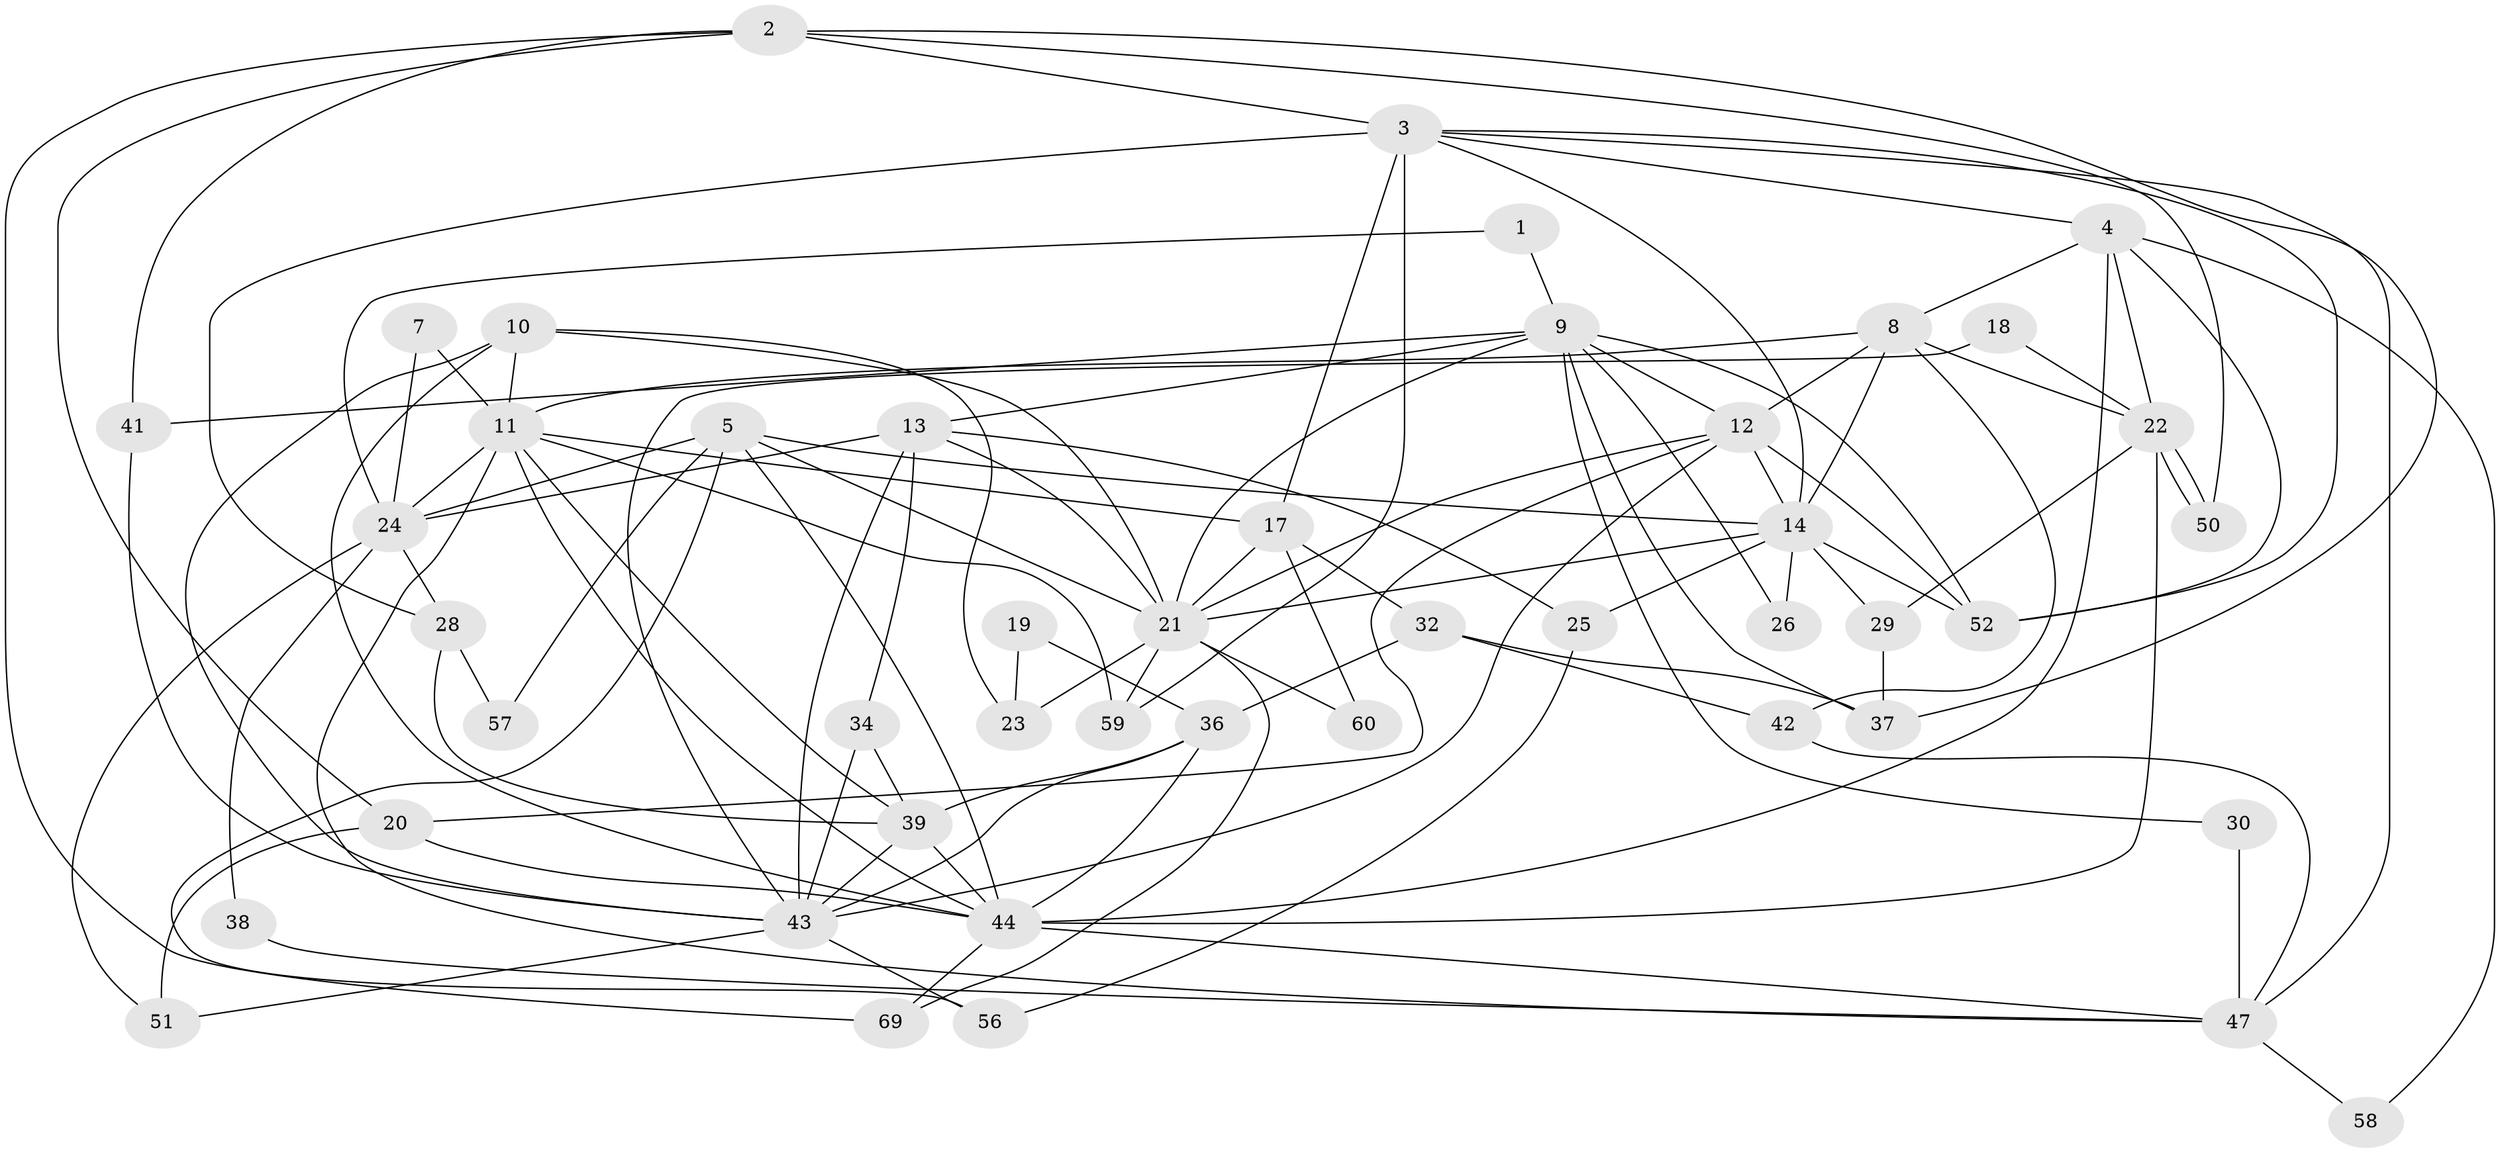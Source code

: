 // Generated by graph-tools (version 1.1) at 2025/52/02/27/25 19:52:05]
// undirected, 46 vertices, 110 edges
graph export_dot {
graph [start="1"]
  node [color=gray90,style=filled];
  1;
  2 [super="+6"];
  3 [super="+46"];
  4;
  5 [super="+65"];
  7;
  8 [super="+16"];
  9 [super="+31"];
  10 [super="+61"];
  11 [super="+15"];
  12 [super="+55"];
  13 [super="+64"];
  14 [super="+40"];
  17 [super="+33"];
  18;
  19;
  20 [super="+45"];
  21 [super="+53"];
  22 [super="+27"];
  23;
  24 [super="+35"];
  25;
  26;
  28;
  29;
  30;
  32;
  34 [super="+49"];
  36 [super="+63"];
  37;
  38;
  39 [super="+48"];
  41;
  42;
  43 [super="+68"];
  44 [super="+67"];
  47 [super="+66"];
  50;
  51;
  52 [super="+54"];
  56 [super="+62"];
  57;
  58;
  59;
  60;
  69;
  1 -- 24;
  1 -- 9;
  2 -- 20;
  2 -- 41;
  2 -- 3;
  2 -- 50;
  2 -- 37;
  2 -- 69;
  3 -- 59;
  3 -- 4;
  3 -- 17;
  3 -- 28 [weight=2];
  3 -- 52;
  3 -- 47;
  3 -- 14;
  4 -- 8;
  4 -- 58;
  4 -- 22;
  4 -- 44;
  4 -- 52;
  5 -- 24;
  5 -- 14;
  5 -- 57;
  5 -- 21;
  5 -- 44;
  5 -- 56;
  7 -- 24;
  7 -- 11;
  8 -- 22;
  8 -- 11;
  8 -- 14;
  8 -- 42;
  8 -- 12 [weight=2];
  9 -- 12;
  9 -- 21;
  9 -- 52;
  9 -- 37;
  9 -- 26;
  9 -- 13;
  9 -- 30;
  9 -- 41;
  10 -- 21;
  10 -- 23;
  10 -- 11;
  10 -- 44;
  10 -- 43;
  11 -- 17;
  11 -- 39;
  11 -- 59;
  11 -- 47;
  11 -- 44;
  11 -- 24;
  12 -- 21;
  12 -- 20;
  12 -- 52;
  12 -- 43;
  12 -- 14;
  13 -- 34;
  13 -- 21;
  13 -- 24;
  13 -- 25;
  13 -- 43;
  14 -- 52;
  14 -- 25;
  14 -- 26;
  14 -- 21;
  14 -- 29;
  17 -- 32;
  17 -- 60;
  17 -- 21;
  18 -- 43;
  18 -- 22;
  19 -- 23;
  19 -- 36;
  20 -- 44;
  20 -- 51;
  21 -- 59;
  21 -- 69;
  21 -- 23;
  21 -- 60;
  22 -- 50;
  22 -- 50;
  22 -- 29;
  22 -- 44;
  24 -- 51;
  24 -- 38;
  24 -- 28;
  25 -- 56;
  28 -- 39;
  28 -- 57;
  29 -- 37;
  30 -- 47;
  32 -- 42;
  32 -- 37;
  32 -- 36;
  34 -- 43;
  34 -- 39;
  36 -- 39 [weight=2];
  36 -- 43;
  36 -- 44;
  38 -- 47;
  39 -- 43;
  39 -- 44;
  41 -- 43;
  42 -- 47;
  43 -- 56;
  43 -- 51;
  44 -- 69;
  44 -- 47;
  47 -- 58;
}

